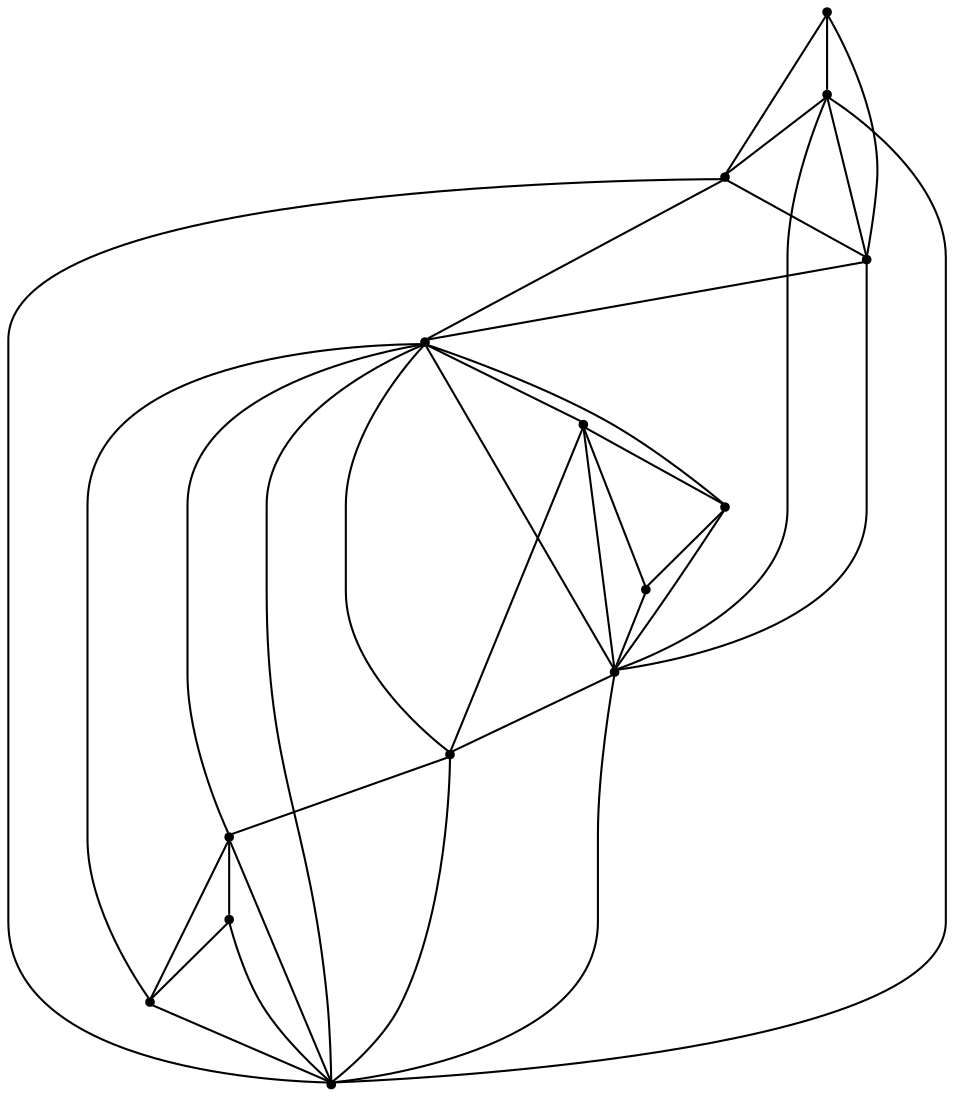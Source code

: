 graph {
  node [shape=point,comment="{\"directed\":false,\"doi\":\"10.1007/978-3-319-73915-1_17\",\"figure\":\"7 (4)\"}"]

  v0 [pos="1000.3468523837425,1362.131685731985"]
  v1 [pos="870.2292911259741,1336.109017013777"]
  v2 [pos="870.2292911259741,1388.155276470949"]
  v3 [pos="922.2750756549365,1362.131685731985"]
  v4 [pos="818.1844763203817,1362.131685731985"]
  v5 [pos="662.0460894217072,1336.109017013777"]
  v6 [pos="662.0460894217072,1388.1552764709493"]
  v7 [pos="714.0929072624572,1310.0896230589456"]
  v8 [pos="610.0013382045325,1153.9509718627055"]
  v9 [pos="714.0929072624572,1414.1788672099137"]
  v10 [pos="610.0013382045325,1570.3122724259874"]
  v11 [pos="662.0460894217072,1440.1993103607783"]
  v12 [pos="662.0460894217072,1284.0639339279148"]
  v13 [pos="636.0231971572262,1362.131685731985"]

  v0 -- v1 [id="-1",pos="1000.3468523837425,1362.131685731985 870.2292911259741,1336.109017013777 870.2292911259741,1336.109017013777 870.2292911259741,1336.109017013777"]
  v10 -- v13 [id="-2",pos="610.0013382045325,1570.3122724259874 636.0231971572262,1362.131685731985 636.0231971572262,1362.131685731985 636.0231971572262,1362.131685731985"]
  v10 -- v0 [id="-3",pos="610.0013382045325,1570.3122724259874 1000.3468523837425,1362.131685731985 1000.3468523837425,1362.131685731985 1000.3468523837425,1362.131685731985"]
  v10 -- v8 [id="-4",pos="610.0013382045325,1570.3122724259874 610.0013382045325,1153.9509718627055 610.0013382045325,1153.9509718627055 610.0013382045325,1153.9509718627055"]
  v10 -- v2 [id="-5",pos="610.0013382045325,1570.3122724259874 870.2292911259741,1388.155276470949 870.2292911259741,1388.155276470949 870.2292911259741,1388.155276470949"]
  v10 -- v4 [id="-6",pos="610.0013382045325,1570.3122724259874 818.1844763203817,1362.131685731985 818.1844763203817,1362.131685731985 818.1844763203817,1362.131685731985"]
  v8 -- v13 [id="-7",pos="610.0013382045325,1153.9509718627055 636.0231971572262,1362.131685731985 636.0231971572262,1362.131685731985 636.0231971572262,1362.131685731985"]
  v8 -- v1 [id="-8",pos="610.0013382045325,1153.9509718627055 870.2292911259741,1336.109017013777 870.2292911259741,1336.109017013777 870.2292911259741,1336.109017013777"]
  v8 -- v4 [id="-9",pos="610.0013382045325,1153.9509718627055 818.1844763203817,1362.131685731985 818.1844763203817,1362.131685731985 818.1844763203817,1362.131685731985"]
  v8 -- v12 [id="-10",pos="610.0013382045325,1153.9509718627055 662.0460894217072,1284.0639339279148 662.0460894217072,1284.0639339279148 662.0460894217072,1284.0639339279148"]
  v8 -- v0 [id="-11",pos="610.0013382045325,1153.9509718627055 1000.3468523837425,1362.131685731985 1000.3468523837425,1362.131685731985 1000.3468523837425,1362.131685731985"]
  v8 -- v5 [id="-12",pos="610.0013382045325,1153.9509718627055 662.0460894217072,1336.109017013777 662.0460894217072,1336.109017013777 662.0460894217072,1336.109017013777"]
  v13 -- v4 [id="-13",pos="636.0231971572262,1362.131685731985 818.1844763203817,1362.131685731985 818.1844763203817,1362.131685731985 818.1844763203817,1362.131685731985"]
  v13 -- v5 [id="-14",pos="636.0231971572262,1362.131685731985 662.0460894217072,1336.109017013777 662.0460894217072,1336.109017013777 662.0460894217072,1336.109017013777"]
  v11 -- v6 [id="-15",pos="662.0460894217072,1440.1993103607783 662.0460894217072,1388.1552764709493 662.0460894217072,1388.1552764709493 662.0460894217072,1388.1552764709493"]
  v11 -- v10 [id="-16",pos="662.0460894217072,1440.1993103607783 610.0013382045325,1570.3122724259874 610.0013382045325,1570.3122724259874 610.0013382045325,1570.3122724259874"]
  v6 -- v9 [id="-17",pos="662.0460894217072,1388.1552764709493 714.0929072624572,1414.1788672099137 714.0929072624572,1414.1788672099137 714.0929072624572,1414.1788672099137"]
  v6 -- v13 [id="-18",pos="662.0460894217072,1388.1552764709493 636.0231971572262,1362.131685731985 636.0231971572262,1362.131685731985 636.0231971572262,1362.131685731985"]
  v6 -- v10 [id="-19",pos="662.0460894217072,1388.1552764709493 610.0013382045325,1570.3122724259874 610.0013382045325,1570.3122724259874 610.0013382045325,1570.3122724259874"]
  v5 -- v12 [id="-20",pos="662.0460894217072,1336.109017013777 662.0460894217072,1284.0639339279148 662.0460894217072,1284.0639339279148 662.0460894217072,1284.0639339279148"]
  v12 -- v7 [id="-21",pos="662.0460894217072,1284.0639339279148 714.0929072624572,1310.0896230589456 714.0929072624572,1310.0896230589456 714.0929072624572,1310.0896230589456"]
  v9 -- v11 [id="-22",pos="714.0929072624572,1414.1788672099137 662.0460894217072,1440.1993103607783 662.0460894217072,1440.1993103607783 662.0460894217072,1440.1993103607783"]
  v9 -- v4 [id="-23",pos="714.0929072624572,1414.1788672099137 818.1844763203817,1362.131685731985 818.1844763203817,1362.131685731985 818.1844763203817,1362.131685731985"]
  v9 -- v10 [id="-24",pos="714.0929072624572,1414.1788672099137 610.0013382045325,1570.3122724259874 610.0013382045325,1570.3122724259874 610.0013382045325,1570.3122724259874"]
  v7 -- v5 [id="-25",pos="714.0929072624572,1310.0896230589456 662.0460894217072,1336.109017013777 662.0460894217072,1336.109017013777 662.0460894217072,1336.109017013777"]
  v7 -- v4 [id="-26",pos="714.0929072624572,1310.0896230589456 818.1844763203817,1362.131685731985 818.1844763203817,1362.131685731985 818.1844763203817,1362.131685731985"]
  v7 -- v8 [id="-27",pos="714.0929072624572,1310.0896230589456 610.0013382045325,1153.9509718627055 610.0013382045325,1153.9509718627055 610.0013382045325,1153.9509718627055"]
  v4 -- v6 [id="-28",pos="818.1844763203817,1362.131685731985 662.0460894217072,1388.1552764709493 662.0460894217072,1388.1552764709493 662.0460894217072,1388.1552764709493"]
  v4 -- v1 [id="-29",pos="818.1844763203817,1362.131685731985 870.2292911259741,1336.109017013777 870.2292911259741,1336.109017013777 870.2292911259741,1336.109017013777"]
  v4 -- v5 [id="-30",pos="818.1844763203817,1362.131685731985 662.0460894217072,1336.109017013777 662.0460894217072,1336.109017013777 662.0460894217072,1336.109017013777"]
  v2 -- v4 [id="-31",pos="870.2292911259741,1388.155276470949 818.1844763203817,1362.131685731985 818.1844763203817,1362.131685731985 818.1844763203817,1362.131685731985"]
  v1 -- v2 [id="-32",pos="870.2292911259741,1336.109017013777 870.2292911259741,1388.155276470949 870.2292911259741,1388.155276470949 870.2292911259741,1388.155276470949"]
  v3 -- v0 [id="-33",pos="922.2750756549365,1362.131685731985 1000.3468523837425,1362.131685731985 1000.3468523837425,1362.131685731985 1000.3468523837425,1362.131685731985"]
  v3 -- v2 [id="-34",pos="922.2750756549365,1362.131685731985 870.2292911259741,1388.155276470949 870.2292911259741,1388.155276470949 870.2292911259741,1388.155276470949"]
  v3 -- v1 [id="-35",pos="922.2750756549365,1362.131685731985 870.2292911259741,1336.109017013777 870.2292911259741,1336.109017013777 870.2292911259741,1336.109017013777"]
  v0 -- v2 [id="-36",pos="1000.3468523837425,1362.131685731985 870.2292911259741,1388.155276470949 870.2292911259741,1388.155276470949 870.2292911259741,1388.155276470949"]
}